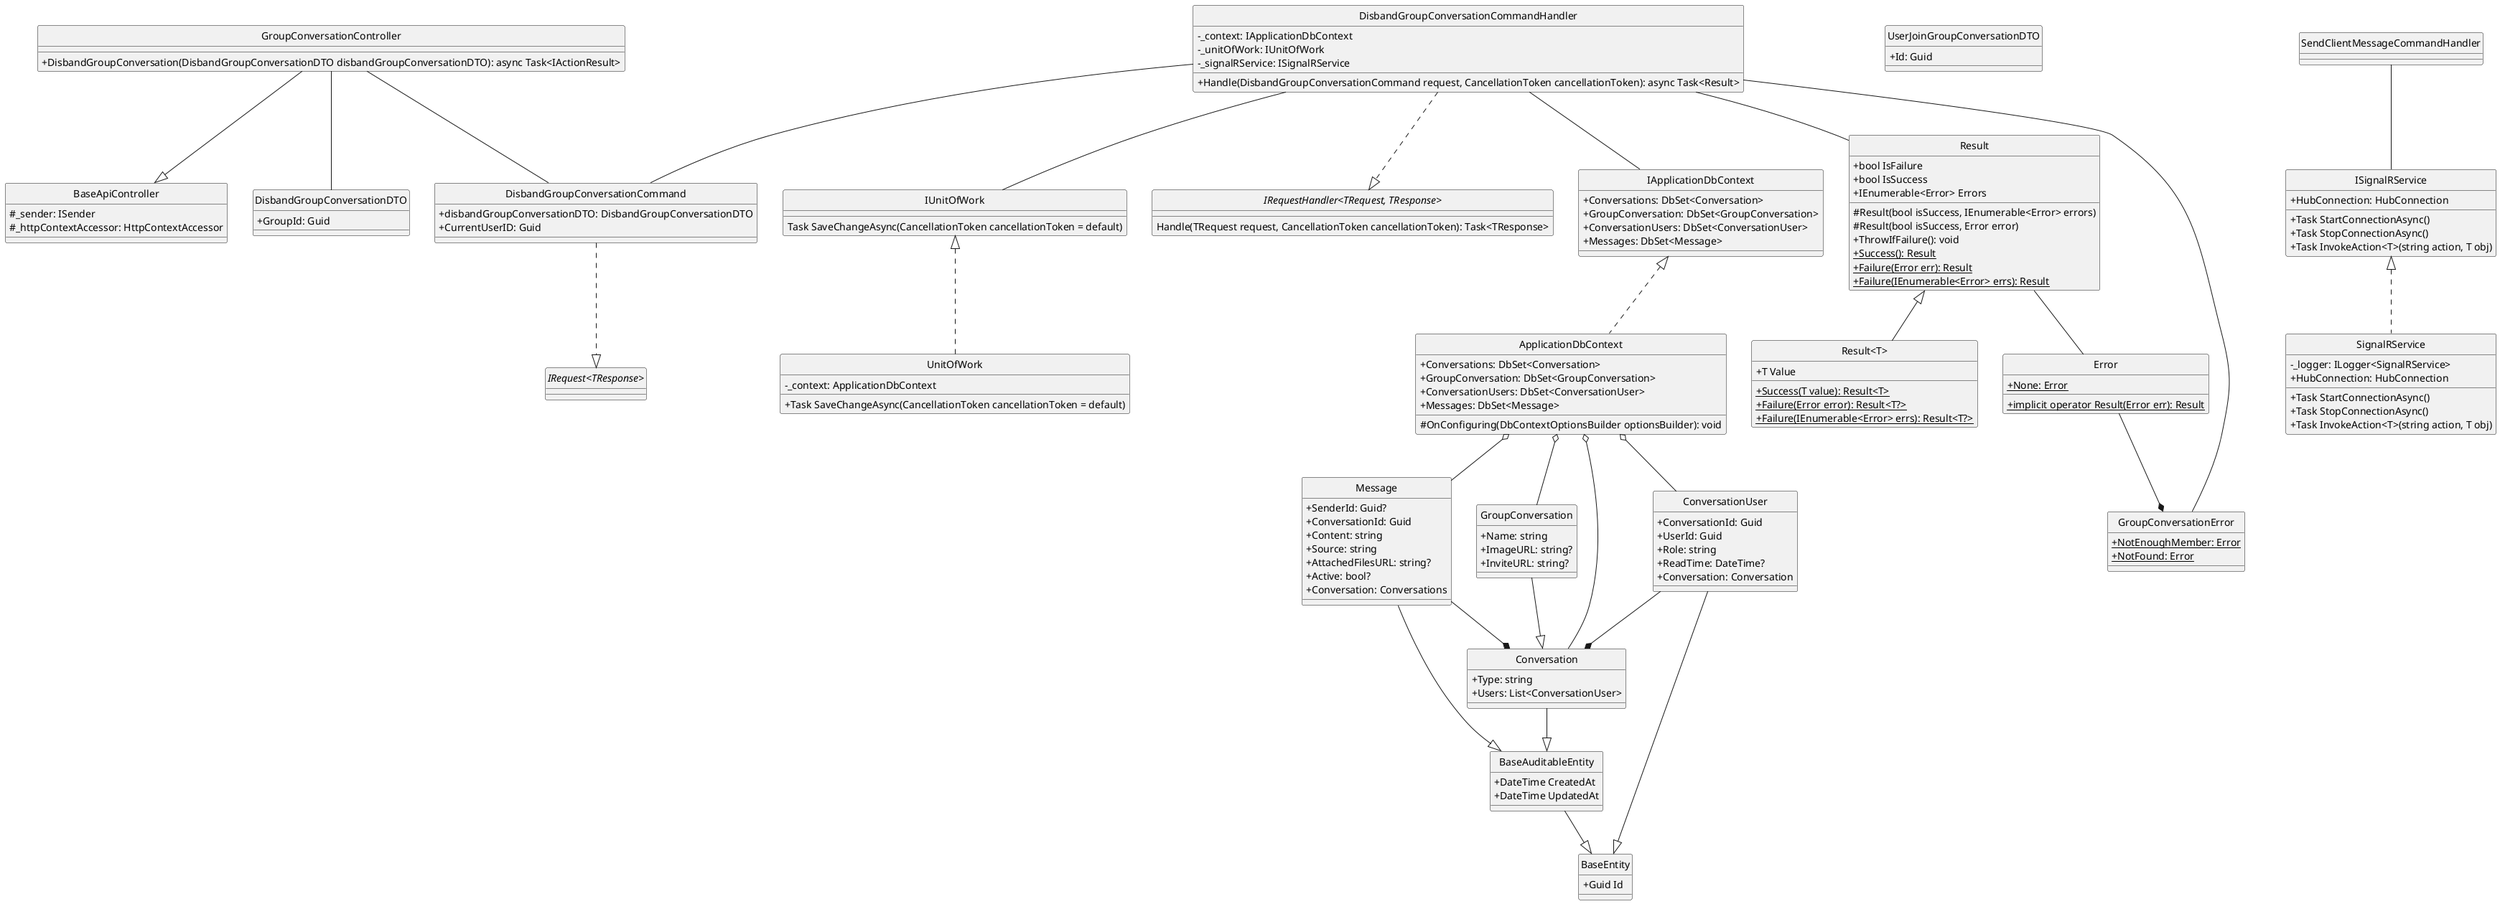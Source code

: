 @startuml groupDisband
hide circle
skinparam classAttributeIconSize 0

class BaseApiController {
    #_sender: ISender
    #_httpContextAccessor: HttpContextAccessor
}

class GroupConversationController {
    +DisbandGroupConversation(DisbandGroupConversationDTO disbandGroupConversationDTO): async Task<IActionResult>
}

class DisbandGroupConversationCommand {
    +disbandGroupConversationDTO: DisbandGroupConversationDTO
    +CurrentUserID: Guid
}

class DisbandGroupConversationDTO{
    + GroupId: Guid    
}

class DisbandGroupConversationCommandHandler {
    -_context: IApplicationDbContext
    -_unitOfWork: IUnitOfWork
    -_signalRService: ISignalRService
    +Handle(DisbandGroupConversationCommand request, CancellationToken cancellationToken): async Task<Result> 
}

class IApplicationDbContext {
    +Conversations: DbSet<Conversation>
    +GroupConversation: DbSet<GroupConversation>
    +ConversationUsers: DbSet<ConversationUser>
    +Messages: DbSet<Message>
}

class ApplicationDbContext {
    +Conversations: DbSet<Conversation>
    +GroupConversation: DbSet<GroupConversation>
    +ConversationUsers: DbSet<ConversationUser>
    +Messages: DbSet<Message>
    #OnConfiguring(DbContextOptionsBuilder optionsBuilder): void
}

class Result {
    +bool IsFailure
    +bool IsSuccess
    +IEnumerable<Error> Errors
    #Result(bool isSuccess, IEnumerable<Error> errors)
    #Result(bool isSuccess, Error error)
    +ThrowIfFailure(): void
    {static} +Success(): Result
    {static} +Failure(Error err): Result
    {static} +Failure(IEnumerable<Error> errs): Result
}

class "Result<T>" {
    +T Value
    {static} +Success(T value): Result<T>
    {static} +Failure(Error error): Result<T?>
    {static} +Failure(IEnumerable<Error> errs): Result<T?>
}

class Error {
    {static} +None: Error
    {static} +implicit operator Result(Error err): Result
}

class UserJoinGroupConversationDTO{
    +Id: Guid
}

class IUnitOfWork {
    Task SaveChangeAsync(CancellationToken cancellationToken = default)
}

class UnitOfWork {
    -_context: ApplicationDbContext
    +Task SaveChangeAsync(CancellationToken cancellationToken = default)
}

class ISignalRService{
    +HubConnection: HubConnection
    +Task StartConnectionAsync()
    +Task StopConnectionAsync()
    +Task InvokeAction<T>(string action, T obj)
}

class SignalRService{
    -_logger: ILogger<SignalRService>
    +HubConnection: HubConnection
    +Task StartConnectionAsync()
    +Task StopConnectionAsync()
    +Task InvokeAction<T>(string action, T obj)
}

class GroupConversationError {
    {static} +NotEnoughMember: Error
    {static} +NotFound: Error
}

class BaseEntity {
    +Guid Id
}

class BaseAuditableEntity{
    +DateTime CreatedAt
    +DateTime UpdatedAt
}

class Conversation {
    +Type: string
    +Users: List<ConversationUser>
}

class GroupConversation {
    +Name: string
    +ImageURL: string?
    +InviteURL: string?
}

class ConversationUser {
    +ConversationId: Guid
    +UserId: Guid
    +Role: string
    +ReadTime: DateTime?
    +Conversation: Conversation
}

class Message {
    +SenderId: Guid?
    +ConversationId: Guid
    +Content: string
    +Source: string
    +AttachedFilesURL: string?
    +Active: bool?
    +Conversation: Conversations
}

interface "IRequest<TResponse>"
interface "IRequestHandler<TRequest, TResponse>"{
    Handle(TRequest request, CancellationToken cancellationToken): Task<TResponse>
}

GroupConversationController --|> BaseApiController
GroupConversationController -- DisbandGroupConversationDTO
GroupConversationController -- DisbandGroupConversationCommand

DisbandGroupConversationCommand ..|> "IRequest<TResponse>"
DisbandGroupConversationCommandHandler ..|> "IRequestHandler<TRequest, TResponse>"
DisbandGroupConversationCommandHandler -- DisbandGroupConversationCommand
DisbandGroupConversationCommandHandler -- Result
DisbandGroupConversationCommandHandler -- IUnitOfWork
DisbandGroupConversationCommandHandler -- IApplicationDbContext
SendClientMessageCommandHandler -- ISignalRService
DisbandGroupConversationCommandHandler -- GroupConversationError

IUnitOfWork <|.. UnitOfWork
IApplicationDbContext <|.. ApplicationDbContext
ISignalRService <|.. SignalRService
Result -- Error
Result <|-- "Result<T>"
Error --* GroupConversationError

ApplicationDbContext o-- Conversation
ApplicationDbContext o-- GroupConversation
ApplicationDbContext o-- ConversationUser
ApplicationDbContext o-- Message

Conversation --|> BaseAuditableEntity
GroupConversation --|> Conversation
ConversationUser --|> BaseEntity
ConversationUser --* Conversation
Message --|> BaseAuditableEntity
Message --* Conversation
BaseAuditableEntity --|> BaseEntity
@enduml